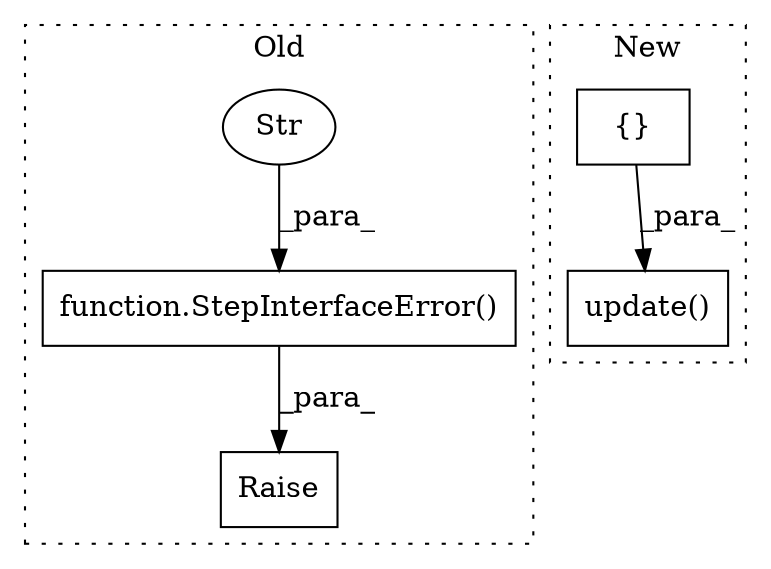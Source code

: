 digraph G {
subgraph cluster0 {
1 [label="function.StepInterfaceError()" a="75" s="1341,1698" l="40,18" shape="box"];
3 [label="Str" a="66" s="1381" l="317" shape="ellipse"];
4 [label="Raise" a="91" s="1335" l="6" shape="box"];
label = "Old";
style="dotted";
}
subgraph cluster1 {
2 [label="{}" a="95" s="1392,1406" l="1,1" shape="box"];
5 [label="update()" a="75" s="1370,1407" l="22,1" shape="box"];
label = "New";
style="dotted";
}
1 -> 4 [label="_para_"];
2 -> 5 [label="_para_"];
3 -> 1 [label="_para_"];
}
